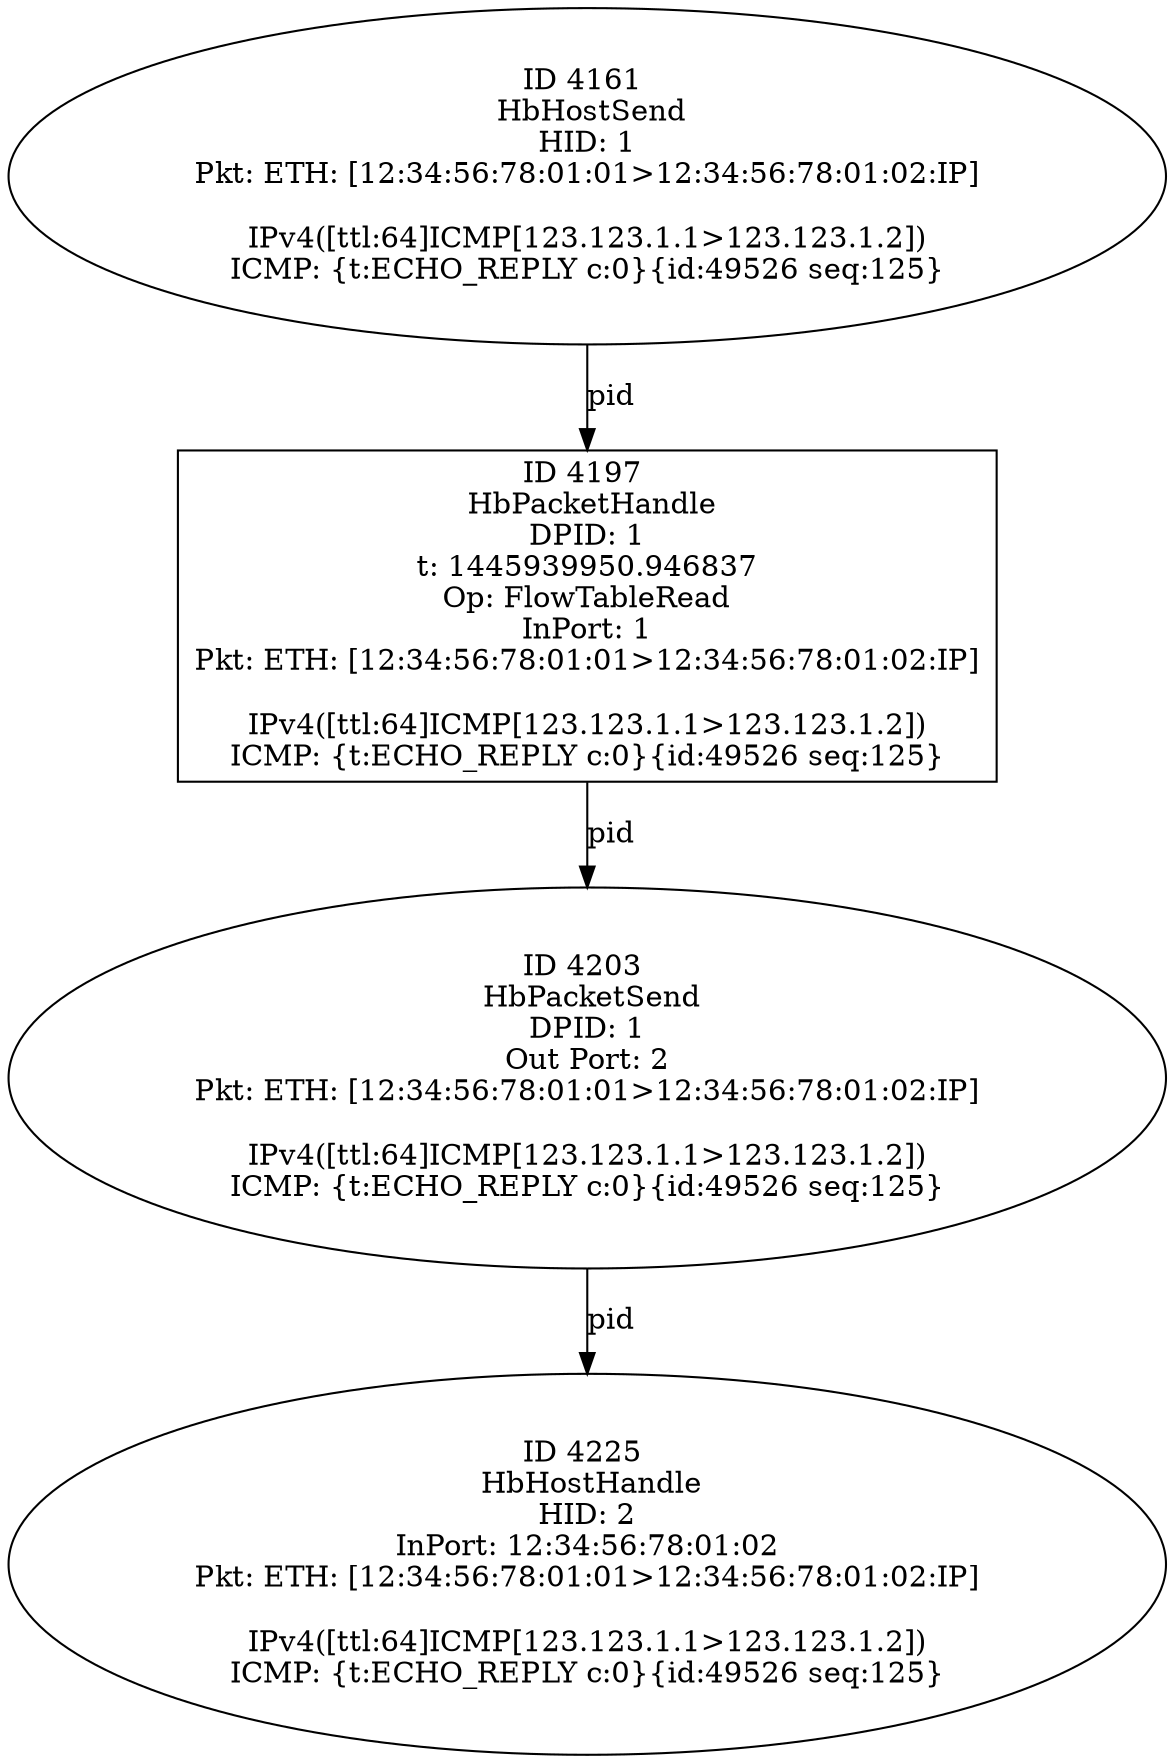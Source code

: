strict digraph G {
4161 [shape=oval, event=<hb_events.HbHostSend object at 0x10860a610>, label="ID 4161 
 HbHostSend
HID: 1
Pkt: ETH: [12:34:56:78:01:01>12:34:56:78:01:02:IP]

IPv4([ttl:64]ICMP[123.123.1.1>123.123.1.2])
ICMP: {t:ECHO_REPLY c:0}{id:49526 seq:125}"];
4203 [shape=oval, event=<hb_events.HbPacketSend object at 0x10862a750>, label="ID 4203 
 HbPacketSend
DPID: 1
Out Port: 2
Pkt: ETH: [12:34:56:78:01:01>12:34:56:78:01:02:IP]

IPv4([ttl:64]ICMP[123.123.1.1>123.123.1.2])
ICMP: {t:ECHO_REPLY c:0}{id:49526 seq:125}"];
4197 [shape=box, event=<hb_events.HbPacketHandle object at 0x108623210>, label="ID 4197 
 HbPacketHandle
DPID: 1
t: 1445939950.946837
Op: FlowTableRead
InPort: 1
Pkt: ETH: [12:34:56:78:01:01>12:34:56:78:01:02:IP]

IPv4([ttl:64]ICMP[123.123.1.1>123.123.1.2])
ICMP: {t:ECHO_REPLY c:0}{id:49526 seq:125}"];
4225 [shape=oval, event=<hb_events.HbHostHandle object at 0x108637690>, label="ID 4225 
 HbHostHandle
HID: 2
InPort: 12:34:56:78:01:02
Pkt: ETH: [12:34:56:78:01:01>12:34:56:78:01:02:IP]

IPv4([ttl:64]ICMP[123.123.1.1>123.123.1.2])
ICMP: {t:ECHO_REPLY c:0}{id:49526 seq:125}"];
4161 -> 4197  [rel=pid, label=pid];
4203 -> 4225  [rel=pid, label=pid];
4197 -> 4203  [rel=pid, label=pid];
}
